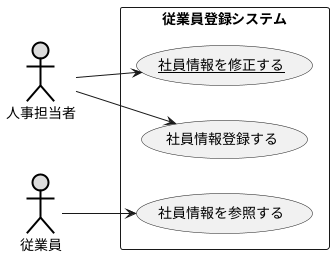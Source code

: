 @startuml ユースケース図
left to right direction
actor 人事担当者 #DDDDDD;line:black;line.bold;
actor 従業員 #DDDDDD;line:black;line.bold;
rectangle 従業員登録システム{
    usecase 社員情報を参照する 
    usecase 社員情報登録する 
    usecase (<u>社員情報を修正する</u>) as input
}
従業員 --> 社員情報を参照する
人事担当者--> input
人事担当者 --> 社員情報登録する
@enduml
